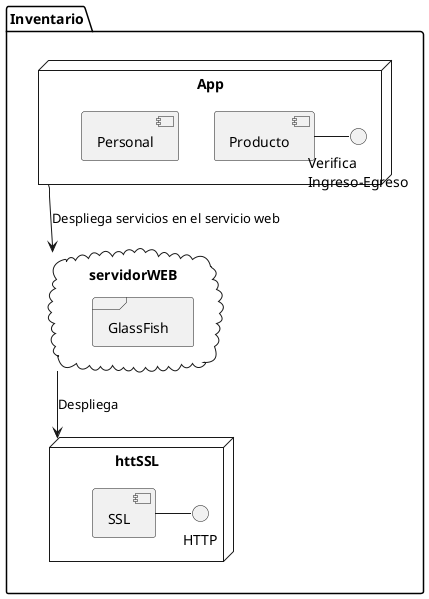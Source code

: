 @startuml

package "Inventario" {
  node App{
   
   component Personal
   component Producto as producto
   interface "Verifica\nIngreso-Egreso" as v
   
   producto-v

 }
cloud servidorWEB{
   frame GlassFish {
  }
 }
  node httSSL{
   
   component SSL as ssl
   interface "HTTP" as http
   
   ssl-http

}
App --> servidorWEB : Despliega servicios en el servicio web
servidorWEB --> httSSL : Despliega
}
@enduml